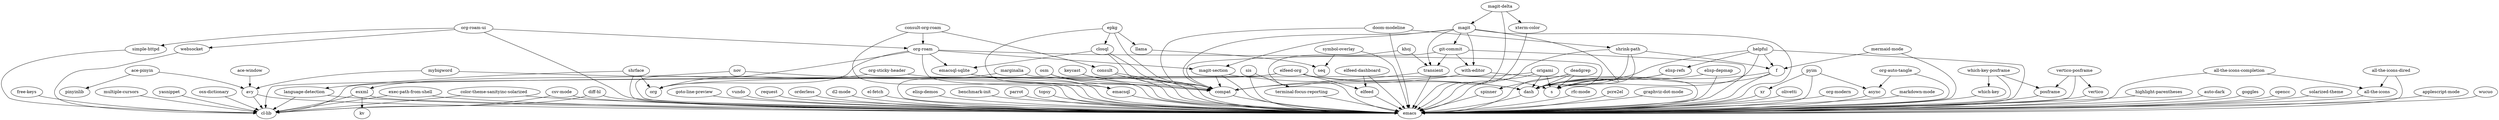 digraph G {"exec-path-from-shell" -> "emacs";
"exec-path-from-shell" -> "cl-lib";
"multiple-cursors" -> "cl-lib";
"terminal-focus-reporting" -> "emacs";
"free-keys" -> "cl-lib";
"elfeed-org" -> "elfeed";
"elfeed-org" -> "org";
"elfeed-org" -> "dash";
"elfeed-org" -> "s";
"elfeed-org" -> "cl-lib";
"websocket" -> "cl-lib";
"language-detection" -> "emacs";
"language-detection" -> "cl-lib";
"nov" -> "esxml";
"nov" -> "emacs";
"deadgrep" -> "emacs";
"deadgrep" -> "dash";
"deadgrep" -> "s";
"deadgrep" -> "spinner";
"csv-mode" -> "emacs";
"csv-mode" -> "cl-lib";
"rfc-mode" -> "emacs";
"keycast" -> "emacs";
"keycast" -> "compat";
"elfeed-dashboard" -> "emacs";
"elfeed-dashboard" -> "elfeed";
"pcre2el" -> "emacs";
"yasnippet" -> "cl-lib";
"graphviz-dot-mode" -> "emacs";
"xr" -> "emacs";
"olivetti" -> "emacs";
"magit-delta" -> "emacs";
"magit-delta" -> "magit";
"magit-delta" -> "xterm-color";
"org-modern" -> "emacs";
"markdown-mode" -> "emacs";
"posframe" -> "emacs";
"highlight-parentheses" -> "emacs";
"auto-dark" -> "emacs";
"goggles" -> "emacs";
"osx-dictionary" -> "cl-lib";
"opencc" -> "emacs";
"ace-pinyin" -> "avy";
"ace-pinyin" -> "pinyinlib";
"pyim" -> "emacs";
"pyim" -> "async";
"pyim" -> "xr";
"solarized-theme" -> "emacs";
"all-the-icons-completion" -> "emacs";
"all-the-icons-completion" -> "all-the-icons";
"khoj" -> "emacs";
"khoj" -> "transient";
"which-key" -> "emacs";
"simple-httpd" -> "cl-lib";
"applescript-mode" -> "emacs";
"llama" -> "seq";
"consult-org-roam" -> "emacs";
"consult-org-roam" -> "org-roam";
"consult-org-roam" -> "consult";
"ace-window" -> "avy";
"compat" -> "emacs";
"org-roam" -> "emacs";
"org-roam" -> "dash";
"org-roam" -> "org";
"org-roam" -> "emacsql";
"org-roam" -> "emacsql-sqlite";
"org-roam" -> "magit-section";
"esxml" -> "emacs";
"esxml" -> "kv";
"esxml" -> "cl-lib";
"elfeed" -> "emacs";
"f" -> "emacs";
"f" -> "s";
"f" -> "dash";
"shrface" -> "emacs";
"shrface" -> "org";
"shrface" -> "language-detection";
"all-the-icons-dired" -> "emacs";
"all-the-icons-dired" -> "all-the-icons";
"async" -> "emacs";
"wucuo" -> "emacs";
"closql" -> "emacs";
"closql" -> "compat";
"closql" -> "emacsql-sqlite";
"shrink-path" -> "emacs";
"shrink-path" -> "s";
"shrink-path" -> "dash";
"shrink-path" -> "f";
"color-theme-sanityinc-solarized" -> "emacs";
"color-theme-sanityinc-solarized" -> "cl-lib";
"marginalia" -> "emacs";
"marginalia" -> "compat";
"sis" -> "emacs";
"sis" -> "terminal-focus-reporting";
"goto-line-preview" -> "emacs";
"dash" -> "emacs";
"spinner" -> "emacs";
"osm" -> "emacs";
"osm" -> "compat";
"vundo" -> "emacs";
"with-editor" -> "emacs";
"with-editor" -> "compat";
"emacsql-sqlite" -> "emacs";
"emacsql-sqlite" -> "emacsql";
"request" -> "emacs";
"all-the-icons" -> "emacs";
"origami" -> "s";
"origami" -> "dash";
"origami" -> "emacs";
"origami" -> "cl-lib";
"mermaid-mode" -> "f";
"mermaid-mode" -> "emacs";
"which-key-posframe" -> "emacs";
"which-key-posframe" -> "posframe";
"which-key-posframe" -> "which-key";
"avy" -> "emacs";
"avy" -> "cl-lib";
"orderless" -> "emacs";
"helpful" -> "emacs";
"helpful" -> "dash";
"helpful" -> "s";
"helpful" -> "f";
"helpful" -> "elisp-refs";
"magit-section" -> "emacs";
"magit-section" -> "compat";
"magit-section" -> "dash";
"mybigword" -> "emacs";
"mybigword" -> "avy";
"d2-mode" -> "emacs";
"vertico-posframe" -> "emacs";
"vertico-posframe" -> "posframe";
"vertico-posframe" -> "vertico";
"el-fetch" -> "emacs";
"emacsql" -> "emacs";
"diff-hl" -> "cl-lib";
"diff-hl" -> "emacs";
"transient" -> "emacs";
"transient" -> "compat";
"org-auto-tangle" -> "emacs";
"org-auto-tangle" -> "async";
"elisp-refs" -> "dash";
"elisp-refs" -> "s";
"symbol-overlay" -> "emacs";
"symbol-overlay" -> "seq";
"xterm-color" -> "emacs";
"elisp-depmap" -> "emacs";
"elisp-depmap" -> "dash";
"org-roam-ui" -> "emacs";
"org-roam-ui" -> "org-roam";
"org-roam-ui" -> "simple-httpd";
"org-roam-ui" -> "websocket";
"magit" -> "emacs";
"magit" -> "compat";
"magit" -> "dash";
"magit" -> "git-commit";
"magit" -> "magit-section";
"magit" -> "transient";
"magit" -> "with-editor";
"doom-modeline" -> "emacs";
"doom-modeline" -> "compat";
"doom-modeline" -> "shrink-path";
"elisp-demos" -> "emacs";
"epkg" -> "emacs";
"epkg" -> "compat";
"epkg" -> "closql";
"epkg" -> "llama";
"benchmark-init" -> "emacs";
"parrot" -> "emacs";
"vertico" -> "emacs";
"org-sticky-header" -> "emacs";
"org-sticky-header" -> "org";
"consult" -> "emacs";
"consult" -> "compat";
"topsy" -> "emacs";
"git-commit" -> "emacs";
"git-commit" -> "compat";
"git-commit" -> "transient";
"git-commit" -> "with-editor";
}